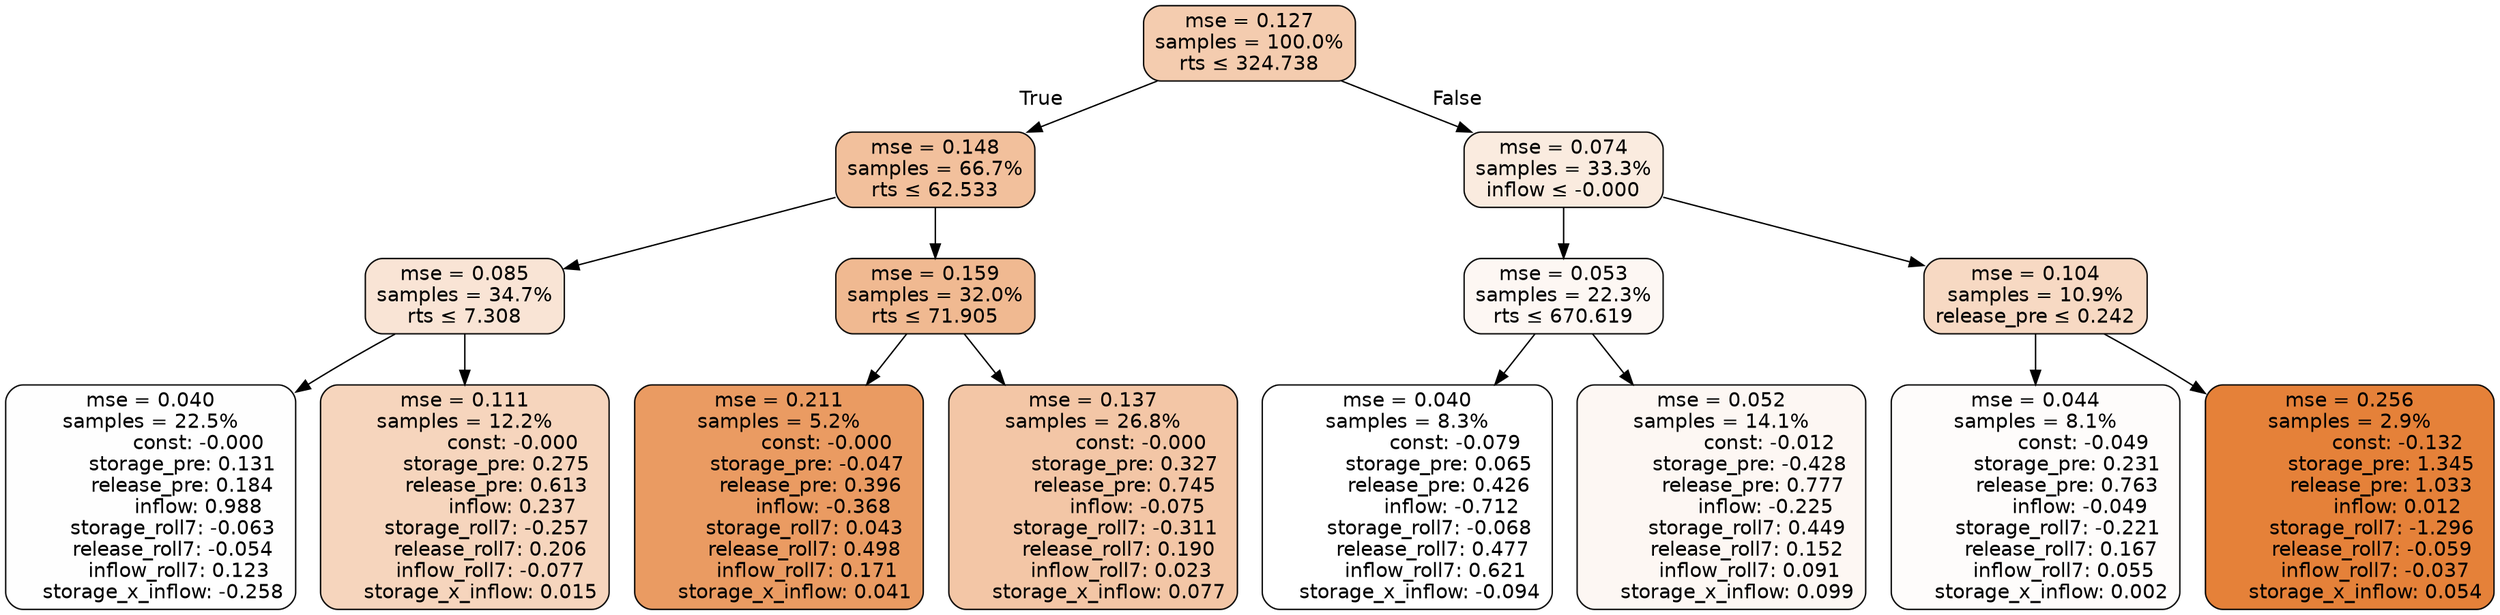 digraph tree {
bgcolor="transparent"
node [shape=rectangle, style="filled, rounded", color="black", fontname=helvetica] ;
edge [fontname=helvetica] ;
	"0" [label="mse = 0.127
samples = 100.0%
rts &le; 324.738", fillcolor="#f4ccaf"]
	"1" [label="mse = 0.148
samples = 66.7%
rts &le; 62.533", fillcolor="#f2c09c"]
	"2" [label="mse = 0.085
samples = 34.7%
rts &le; 7.308", fillcolor="#f9e4d5"]
	"3" [label="mse = 0.040
samples = 22.5%
               const: -0.000
          storage_pre: 0.131
          release_pre: 0.184
               inflow: 0.988
       storage_roll7: -0.063
       release_roll7: -0.054
         inflow_roll7: 0.123
    storage_x_inflow: -0.258", fillcolor="#fefefe"]
	"4" [label="mse = 0.111
samples = 12.2%
               const: -0.000
          storage_pre: 0.275
          release_pre: 0.613
               inflow: 0.237
       storage_roll7: -0.257
        release_roll7: 0.206
        inflow_roll7: -0.077
     storage_x_inflow: 0.015", fillcolor="#f6d5bd"]
	"5" [label="mse = 0.159
samples = 32.0%
rts &le; 71.905", fillcolor="#f0b991"]
	"6" [label="mse = 0.211
samples = 5.2%
               const: -0.000
         storage_pre: -0.047
          release_pre: 0.396
              inflow: -0.368
        storage_roll7: 0.043
        release_roll7: 0.498
         inflow_roll7: 0.171
     storage_x_inflow: 0.041", fillcolor="#ea9b62"]
	"7" [label="mse = 0.137
samples = 26.8%
               const: -0.000
          storage_pre: 0.327
          release_pre: 0.745
              inflow: -0.075
       storage_roll7: -0.311
        release_roll7: 0.190
         inflow_roll7: 0.023
     storage_x_inflow: 0.077", fillcolor="#f3c6a6"]
	"8" [label="mse = 0.074
samples = 33.3%
inflow &le; -0.000", fillcolor="#faebdf"]
	"9" [label="mse = 0.053
samples = 22.3%
rts &le; 670.619", fillcolor="#fdf7f3"]
	"10" [label="mse = 0.040
samples = 8.3%
               const: -0.079
          storage_pre: 0.065
          release_pre: 0.426
              inflow: -0.712
       storage_roll7: -0.068
        release_roll7: 0.477
         inflow_roll7: 0.621
    storage_x_inflow: -0.094", fillcolor="#ffffff"]
	"11" [label="mse = 0.052
samples = 14.1%
               const: -0.012
         storage_pre: -0.428
          release_pre: 0.777
              inflow: -0.225
        storage_roll7: 0.449
        release_roll7: 0.152
         inflow_roll7: 0.091
     storage_x_inflow: 0.099", fillcolor="#fdf7f3"]
	"12" [label="mse = 0.104
samples = 10.9%
release_pre &le; 0.242", fillcolor="#f7d9c3"]
	"13" [label="mse = 0.044
samples = 8.1%
               const: -0.049
          storage_pre: 0.231
          release_pre: 0.763
              inflow: -0.049
       storage_roll7: -0.221
        release_roll7: 0.167
         inflow_roll7: 0.055
     storage_x_inflow: 0.002", fillcolor="#fefcfb"]
	"14" [label="mse = 0.256
samples = 2.9%
               const: -0.132
          storage_pre: 1.345
          release_pre: 1.033
               inflow: 0.012
       storage_roll7: -1.296
       release_roll7: -0.059
        inflow_roll7: -0.037
     storage_x_inflow: 0.054", fillcolor="#e58139"]

	"0" -> "1" [labeldistance=2.5, labelangle=45, headlabel="True"]
	"1" -> "2"
	"2" -> "3"
	"2" -> "4"
	"1" -> "5"
	"5" -> "6"
	"5" -> "7"
	"0" -> "8" [labeldistance=2.5, labelangle=-45, headlabel="False"]
	"8" -> "9"
	"9" -> "10"
	"9" -> "11"
	"8" -> "12"
	"12" -> "13"
	"12" -> "14"
}